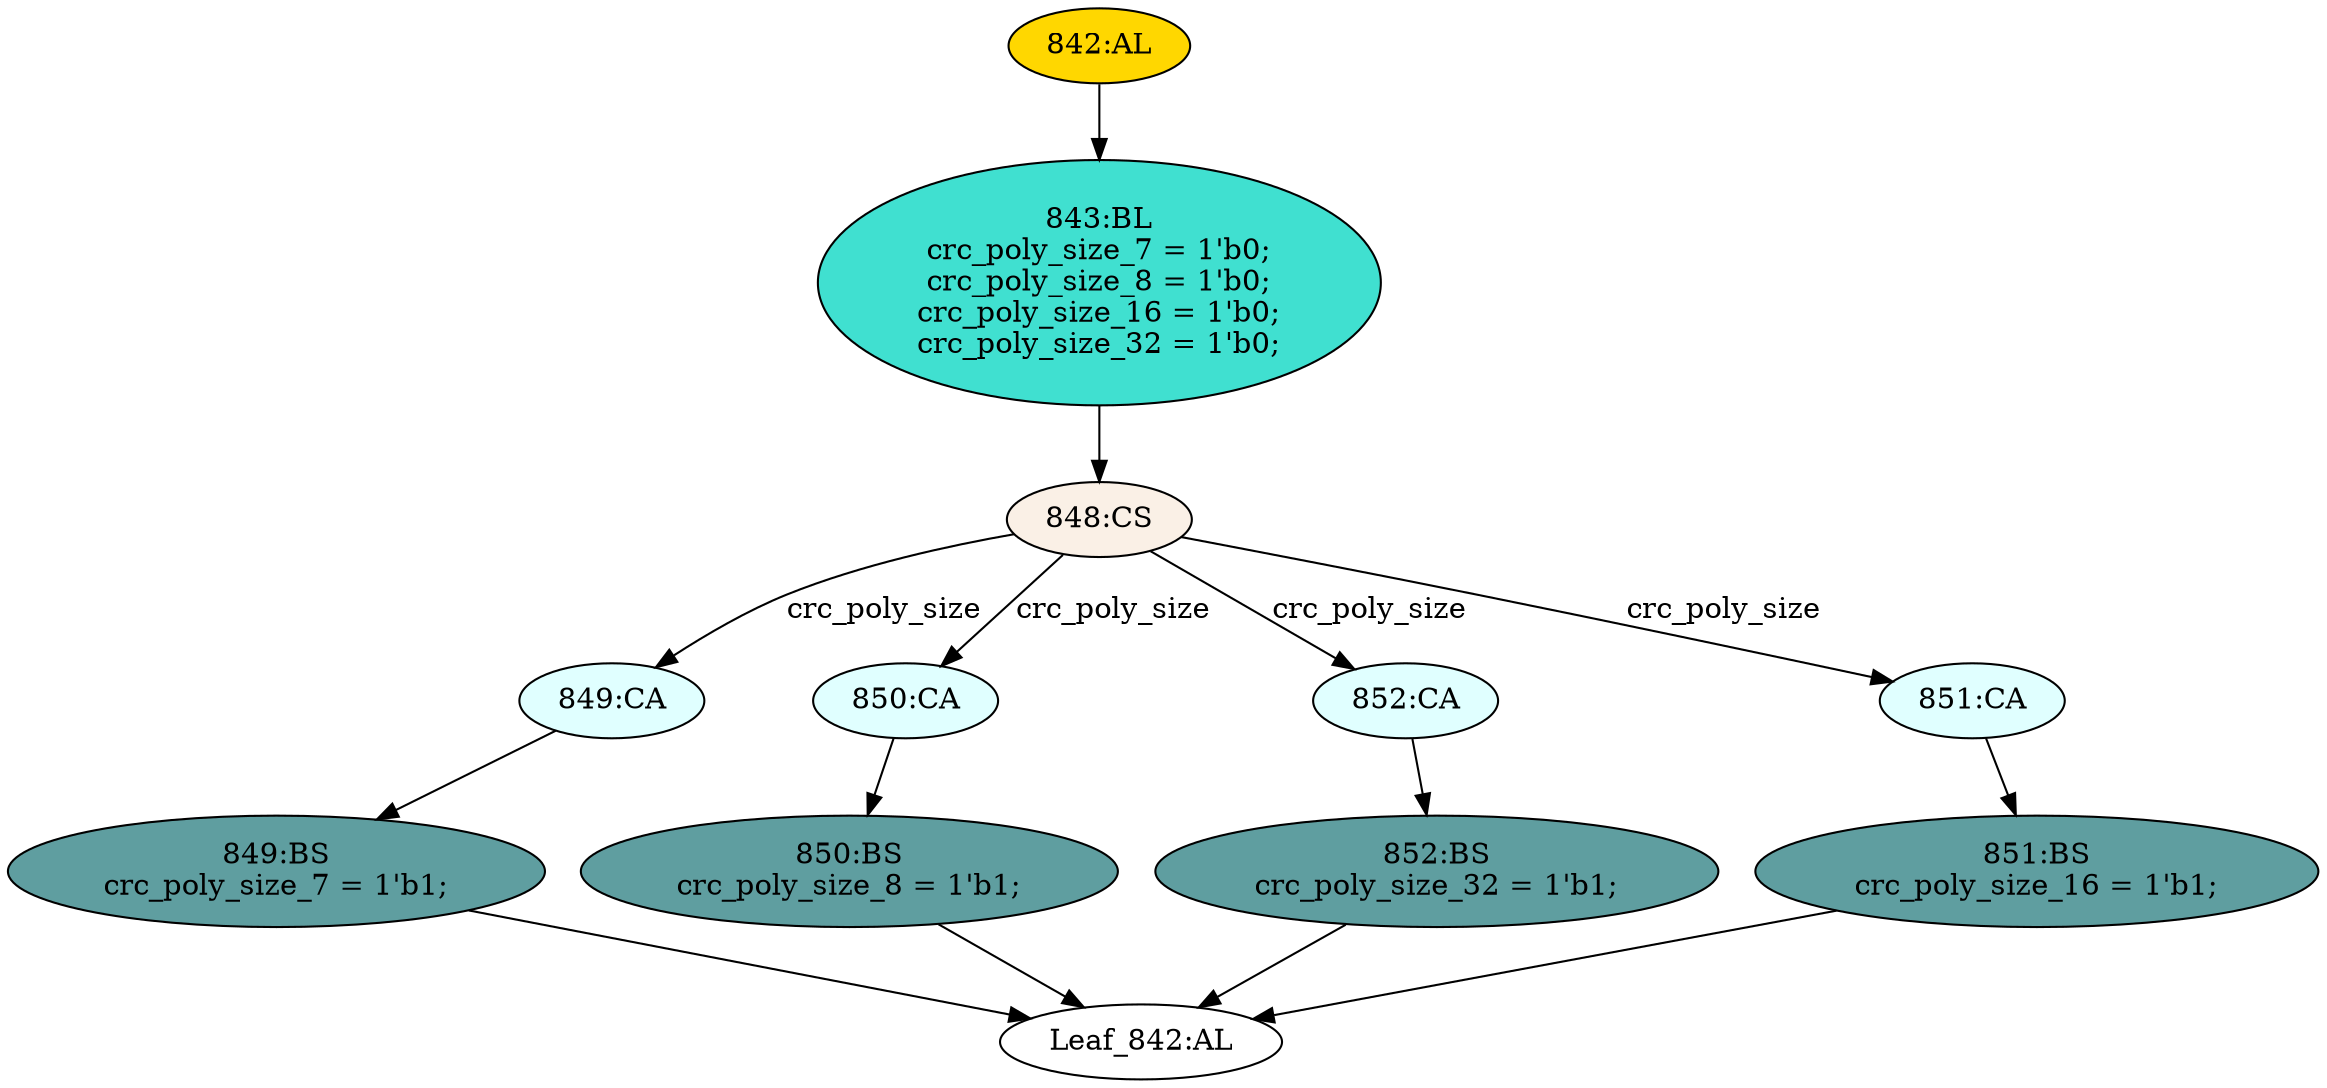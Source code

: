 strict digraph "" {
	node [label="\N"];
	"842:AL"	 [ast="<pyverilog.vparser.ast.Always object at 0x7f01261e8850>",
		clk_sens=False,
		fillcolor=gold,
		label="842:AL",
		sens="[]",
		statements="[]",
		style=filled,
		typ=Always,
		use_var="['crc_poly_size']"];
	"843:BL"	 [ast="<pyverilog.vparser.ast.Block object at 0x7f01261e8910>",
		fillcolor=turquoise,
		label="843:BL
crc_poly_size_7 = 1'b0;
crc_poly_size_8 = 1'b0;
crc_poly_size_16 = 1'b0;
crc_poly_size_32 = 1'b0;",
		statements="[<pyverilog.vparser.ast.BlockingSubstitution object at 0x7f01261e8950>, <pyverilog.vparser.ast.BlockingSubstitution object at 0x7f01261e8b10>, <\
pyverilog.vparser.ast.BlockingSubstitution object at 0x7f01261e8c90>, <pyverilog.vparser.ast.BlockingSubstitution object at 0x7f01261e8e10>]",
		style=filled,
		typ=Block];
	"842:AL" -> "843:BL"	 [cond="[]",
		lineno=None];
	"852:BS"	 [ast="<pyverilog.vparser.ast.BlockingSubstitution object at 0x7f01261f3790>",
		fillcolor=cadetblue,
		label="852:BS
crc_poly_size_32 = 1'b1;",
		statements="[<pyverilog.vparser.ast.BlockingSubstitution object at 0x7f01261f3790>]",
		style=filled,
		typ=BlockingSubstitution];
	"Leaf_842:AL"	 [def_var="['crc_poly_size_16', 'crc_poly_size_8', 'crc_poly_size_7', 'crc_poly_size_32']",
		label="Leaf_842:AL"];
	"852:BS" -> "Leaf_842:AL"	 [cond="[]",
		lineno=None];
	"849:CA"	 [ast="<pyverilog.vparser.ast.Case object at 0x7f01261f3090>",
		fillcolor=lightcyan,
		label="849:CA",
		statements="[]",
		style=filled,
		typ=Case];
	"849:BS"	 [ast="<pyverilog.vparser.ast.BlockingSubstitution object at 0x7f01261f3110>",
		fillcolor=cadetblue,
		label="849:BS
crc_poly_size_7 = 1'b1;",
		statements="[<pyverilog.vparser.ast.BlockingSubstitution object at 0x7f01261f3110>]",
		style=filled,
		typ=BlockingSubstitution];
	"849:CA" -> "849:BS"	 [cond="[]",
		lineno=None];
	"848:CS"	 [ast="<pyverilog.vparser.ast.CaseStatement object at 0x7f01261e8f10>",
		fillcolor=linen,
		label="848:CS",
		statements="[]",
		style=filled,
		typ=CaseStatement];
	"843:BL" -> "848:CS"	 [cond="[]",
		lineno=None];
	"849:BS" -> "Leaf_842:AL"	 [cond="[]",
		lineno=None];
	"850:CA"	 [ast="<pyverilog.vparser.ast.Case object at 0x7f01261f3290>",
		fillcolor=lightcyan,
		label="850:CA",
		statements="[]",
		style=filled,
		typ=Case];
	"850:BS"	 [ast="<pyverilog.vparser.ast.BlockingSubstitution object at 0x7f01261f3310>",
		fillcolor=cadetblue,
		label="850:BS
crc_poly_size_8 = 1'b1;",
		statements="[<pyverilog.vparser.ast.BlockingSubstitution object at 0x7f01261f3310>]",
		style=filled,
		typ=BlockingSubstitution];
	"850:CA" -> "850:BS"	 [cond="[]",
		lineno=None];
	"852:CA"	 [ast="<pyverilog.vparser.ast.Case object at 0x7f01261f36d0>",
		fillcolor=lightcyan,
		label="852:CA",
		statements="[]",
		style=filled,
		typ=Case];
	"852:CA" -> "852:BS"	 [cond="[]",
		lineno=None];
	"851:CA"	 [ast="<pyverilog.vparser.ast.Case object at 0x7f01261f3490>",
		fillcolor=lightcyan,
		label="851:CA",
		statements="[]",
		style=filled,
		typ=Case];
	"851:BS"	 [ast="<pyverilog.vparser.ast.BlockingSubstitution object at 0x7f01261f3550>",
		fillcolor=cadetblue,
		label="851:BS
crc_poly_size_16 = 1'b1;",
		statements="[<pyverilog.vparser.ast.BlockingSubstitution object at 0x7f01261f3550>]",
		style=filled,
		typ=BlockingSubstitution];
	"851:CA" -> "851:BS"	 [cond="[]",
		lineno=None];
	"850:BS" -> "Leaf_842:AL"	 [cond="[]",
		lineno=None];
	"851:BS" -> "Leaf_842:AL"	 [cond="[]",
		lineno=None];
	"848:CS" -> "849:CA"	 [cond="['crc_poly_size']",
		label=crc_poly_size,
		lineno=848];
	"848:CS" -> "850:CA"	 [cond="['crc_poly_size']",
		label=crc_poly_size,
		lineno=848];
	"848:CS" -> "852:CA"	 [cond="['crc_poly_size']",
		label=crc_poly_size,
		lineno=848];
	"848:CS" -> "851:CA"	 [cond="['crc_poly_size']",
		label=crc_poly_size,
		lineno=848];
}
